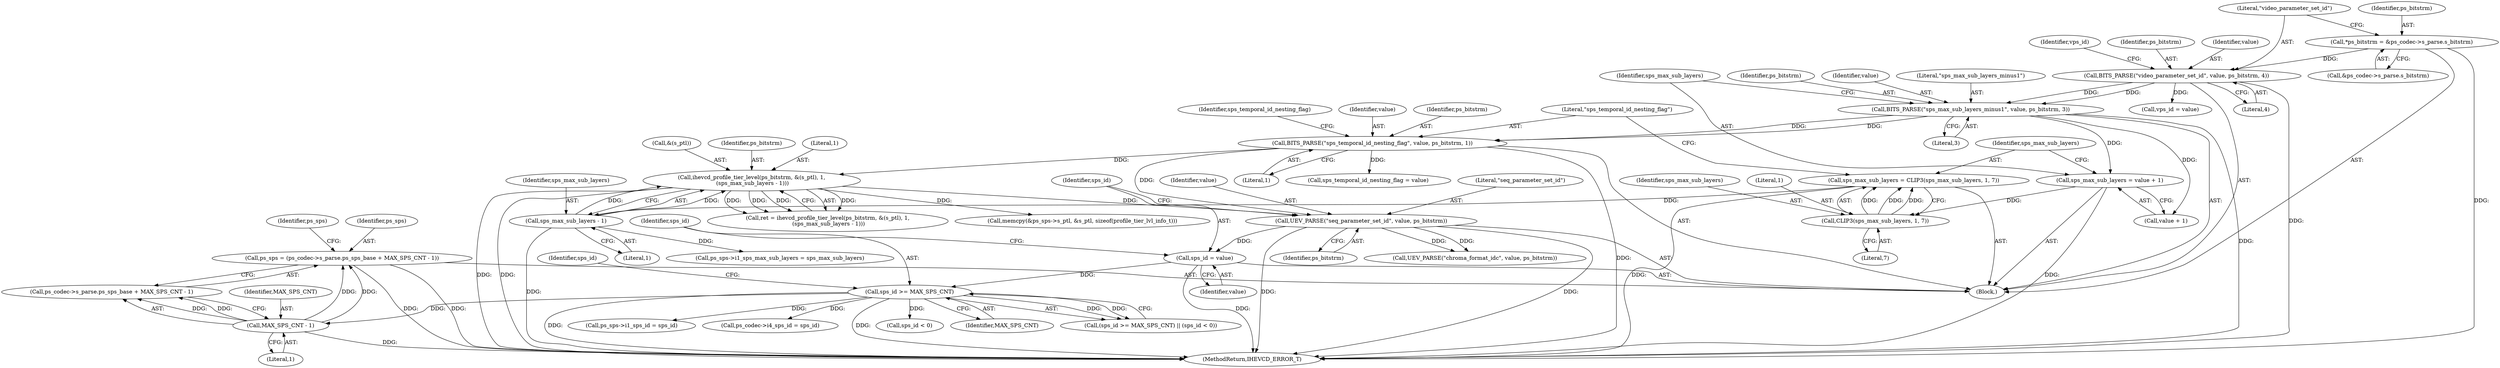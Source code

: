 digraph "0_Android_1ab5ce7e42feccd49e49752e6f58f9097ac5d254@pointer" {
"1000208" [label="(Call,ps_sps = (ps_codec->s_parse.ps_sps_base + MAX_SPS_CNT - 1))"];
"1000216" [label="(Call,MAX_SPS_CNT - 1)"];
"1000191" [label="(Call,sps_id >= MAX_SPS_CNT)"];
"1000186" [label="(Call,sps_id = value)"];
"1000182" [label="(Call,UEV_PARSE(\"seq_parameter_set_id\", value, ps_bitstrm))"];
"1000164" [label="(Call,BITS_PARSE(\"sps_temporal_id_nesting_flag\", value, ps_bitstrm, 1))"];
"1000148" [label="(Call,BITS_PARSE(\"sps_max_sub_layers_minus1\", value, ps_bitstrm, 3))"];
"1000132" [label="(Call,BITS_PARSE(\"video_parameter_set_id\", value, ps_bitstrm, 4))"];
"1000124" [label="(Call,*ps_bitstrm = &ps_codec->s_parse.s_bitstrm)"];
"1000174" [label="(Call,ihevcd_profile_tier_level(ps_bitstrm, &(s_ptl), 1,\n (sps_max_sub_layers - 1)))"];
"1000179" [label="(Call,sps_max_sub_layers - 1)"];
"1000158" [label="(Call,sps_max_sub_layers = CLIP3(sps_max_sub_layers, 1, 7))"];
"1000160" [label="(Call,CLIP3(sps_max_sub_layers, 1, 7))"];
"1000153" [label="(Call,sps_max_sub_layers = value + 1)"];
"1000125" [label="(Identifier,ps_bitstrm)"];
"1000218" [label="(Literal,1)"];
"1000175" [label="(Identifier,ps_bitstrm)"];
"1000178" [label="(Literal,1)"];
"1000161" [label="(Identifier,sps_max_sub_layers)"];
"1000194" [label="(Call,sps_id < 0)"];
"1000154" [label="(Identifier,sps_max_sub_layers)"];
"1000217" [label="(Identifier,MAX_SPS_CNT)"];
"1000181" [label="(Literal,1)"];
"1000126" [label="(Call,&ps_codec->s_parse.s_bitstrm)"];
"1000193" [label="(Identifier,MAX_SPS_CNT)"];
"1000136" [label="(Literal,4)"];
"1000186" [label="(Call,sps_id = value)"];
"1000138" [label="(Identifier,vps_id)"];
"1000159" [label="(Identifier,sps_max_sub_layers)"];
"1000155" [label="(Call,value + 1)"];
"1000124" [label="(Call,*ps_bitstrm = &ps_codec->s_parse.s_bitstrm)"];
"1000137" [label="(Call,vps_id = value)"];
"1000135" [label="(Identifier,ps_bitstrm)"];
"1000187" [label="(Identifier,sps_id)"];
"1000149" [label="(Literal,\"sps_max_sub_layers_minus1\")"];
"1000172" [label="(Call,ret = ihevcd_profile_tier_level(ps_bitstrm, &(s_ptl), 1,\n (sps_max_sub_layers - 1)))"];
"1000184" [label="(Identifier,value)"];
"1000209" [label="(Identifier,ps_sps)"];
"1000182" [label="(Call,UEV_PARSE(\"seq_parameter_set_id\", value, ps_bitstrm))"];
"1000163" [label="(Literal,7)"];
"1000244" [label="(Call,memcpy(&ps_sps->s_ptl, &s_ptl, sizeof(profile_tier_lvl_info_t)))"];
"1000210" [label="(Call,ps_codec->s_parse.ps_sps_base + MAX_SPS_CNT - 1)"];
"1000162" [label="(Literal,1)"];
"1000190" [label="(Call,(sps_id >= MAX_SPS_CNT) || (sps_id < 0))"];
"1000148" [label="(Call,BITS_PARSE(\"sps_max_sub_layers_minus1\", value, ps_bitstrm, 3))"];
"1000166" [label="(Identifier,value)"];
"1000160" [label="(Call,CLIP3(sps_max_sub_layers, 1, 7))"];
"1000176" [label="(Call,&(s_ptl))"];
"1001336" [label="(MethodReturn,IHEVCD_ERROR_T)"];
"1000174" [label="(Call,ihevcd_profile_tier_level(ps_bitstrm, &(s_ptl), 1,\n (sps_max_sub_layers - 1)))"];
"1000152" [label="(Literal,3)"];
"1000167" [label="(Identifier,ps_bitstrm)"];
"1000153" [label="(Call,sps_max_sub_layers = value + 1)"];
"1000164" [label="(Call,BITS_PARSE(\"sps_temporal_id_nesting_flag\", value, ps_bitstrm, 1))"];
"1000253" [label="(Call,UEV_PARSE(\"chroma_format_idc\", value, ps_bitstrm))"];
"1000170" [label="(Identifier,sps_temporal_id_nesting_flag)"];
"1000221" [label="(Identifier,ps_sps)"];
"1000151" [label="(Identifier,ps_bitstrm)"];
"1000195" [label="(Identifier,sps_id)"];
"1000219" [label="(Call,ps_sps->i1_sps_id = sps_id)"];
"1000168" [label="(Literal,1)"];
"1000158" [label="(Call,sps_max_sub_layers = CLIP3(sps_max_sub_layers, 1, 7))"];
"1000229" [label="(Call,ps_sps->i1_sps_max_sub_layers = sps_max_sub_layers)"];
"1000188" [label="(Identifier,value)"];
"1000132" [label="(Call,BITS_PARSE(\"video_parameter_set_id\", value, ps_bitstrm, 4))"];
"1000180" [label="(Identifier,sps_max_sub_layers)"];
"1000192" [label="(Identifier,sps_id)"];
"1000208" [label="(Call,ps_sps = (ps_codec->s_parse.ps_sps_base + MAX_SPS_CNT - 1))"];
"1000239" [label="(Call,ps_codec->i4_sps_id = sps_id)"];
"1000165" [label="(Literal,\"sps_temporal_id_nesting_flag\")"];
"1000134" [label="(Identifier,value)"];
"1000185" [label="(Identifier,ps_bitstrm)"];
"1000108" [label="(Block,)"];
"1000183" [label="(Literal,\"seq_parameter_set_id\")"];
"1000169" [label="(Call,sps_temporal_id_nesting_flag = value)"];
"1000150" [label="(Identifier,value)"];
"1000133" [label="(Literal,\"video_parameter_set_id\")"];
"1000179" [label="(Call,sps_max_sub_layers - 1)"];
"1000191" [label="(Call,sps_id >= MAX_SPS_CNT)"];
"1000216" [label="(Call,MAX_SPS_CNT - 1)"];
"1000208" -> "1000108"  [label="AST: "];
"1000208" -> "1000210"  [label="CFG: "];
"1000209" -> "1000208"  [label="AST: "];
"1000210" -> "1000208"  [label="AST: "];
"1000221" -> "1000208"  [label="CFG: "];
"1000208" -> "1001336"  [label="DDG: "];
"1000208" -> "1001336"  [label="DDG: "];
"1000216" -> "1000208"  [label="DDG: "];
"1000216" -> "1000208"  [label="DDG: "];
"1000216" -> "1000210"  [label="AST: "];
"1000216" -> "1000218"  [label="CFG: "];
"1000217" -> "1000216"  [label="AST: "];
"1000218" -> "1000216"  [label="AST: "];
"1000210" -> "1000216"  [label="CFG: "];
"1000216" -> "1001336"  [label="DDG: "];
"1000216" -> "1000210"  [label="DDG: "];
"1000216" -> "1000210"  [label="DDG: "];
"1000191" -> "1000216"  [label="DDG: "];
"1000191" -> "1000190"  [label="AST: "];
"1000191" -> "1000193"  [label="CFG: "];
"1000192" -> "1000191"  [label="AST: "];
"1000193" -> "1000191"  [label="AST: "];
"1000195" -> "1000191"  [label="CFG: "];
"1000190" -> "1000191"  [label="CFG: "];
"1000191" -> "1001336"  [label="DDG: "];
"1000191" -> "1001336"  [label="DDG: "];
"1000191" -> "1000190"  [label="DDG: "];
"1000191" -> "1000190"  [label="DDG: "];
"1000186" -> "1000191"  [label="DDG: "];
"1000191" -> "1000194"  [label="DDG: "];
"1000191" -> "1000219"  [label="DDG: "];
"1000191" -> "1000239"  [label="DDG: "];
"1000186" -> "1000108"  [label="AST: "];
"1000186" -> "1000188"  [label="CFG: "];
"1000187" -> "1000186"  [label="AST: "];
"1000188" -> "1000186"  [label="AST: "];
"1000192" -> "1000186"  [label="CFG: "];
"1000186" -> "1001336"  [label="DDG: "];
"1000182" -> "1000186"  [label="DDG: "];
"1000182" -> "1000108"  [label="AST: "];
"1000182" -> "1000185"  [label="CFG: "];
"1000183" -> "1000182"  [label="AST: "];
"1000184" -> "1000182"  [label="AST: "];
"1000185" -> "1000182"  [label="AST: "];
"1000187" -> "1000182"  [label="CFG: "];
"1000182" -> "1001336"  [label="DDG: "];
"1000182" -> "1001336"  [label="DDG: "];
"1000164" -> "1000182"  [label="DDG: "];
"1000174" -> "1000182"  [label="DDG: "];
"1000182" -> "1000253"  [label="DDG: "];
"1000182" -> "1000253"  [label="DDG: "];
"1000164" -> "1000108"  [label="AST: "];
"1000164" -> "1000168"  [label="CFG: "];
"1000165" -> "1000164"  [label="AST: "];
"1000166" -> "1000164"  [label="AST: "];
"1000167" -> "1000164"  [label="AST: "];
"1000168" -> "1000164"  [label="AST: "];
"1000170" -> "1000164"  [label="CFG: "];
"1000164" -> "1001336"  [label="DDG: "];
"1000148" -> "1000164"  [label="DDG: "];
"1000148" -> "1000164"  [label="DDG: "];
"1000164" -> "1000169"  [label="DDG: "];
"1000164" -> "1000174"  [label="DDG: "];
"1000148" -> "1000108"  [label="AST: "];
"1000148" -> "1000152"  [label="CFG: "];
"1000149" -> "1000148"  [label="AST: "];
"1000150" -> "1000148"  [label="AST: "];
"1000151" -> "1000148"  [label="AST: "];
"1000152" -> "1000148"  [label="AST: "];
"1000154" -> "1000148"  [label="CFG: "];
"1000148" -> "1001336"  [label="DDG: "];
"1000132" -> "1000148"  [label="DDG: "];
"1000132" -> "1000148"  [label="DDG: "];
"1000148" -> "1000153"  [label="DDG: "];
"1000148" -> "1000155"  [label="DDG: "];
"1000132" -> "1000108"  [label="AST: "];
"1000132" -> "1000136"  [label="CFG: "];
"1000133" -> "1000132"  [label="AST: "];
"1000134" -> "1000132"  [label="AST: "];
"1000135" -> "1000132"  [label="AST: "];
"1000136" -> "1000132"  [label="AST: "];
"1000138" -> "1000132"  [label="CFG: "];
"1000132" -> "1001336"  [label="DDG: "];
"1000124" -> "1000132"  [label="DDG: "];
"1000132" -> "1000137"  [label="DDG: "];
"1000124" -> "1000108"  [label="AST: "];
"1000124" -> "1000126"  [label="CFG: "];
"1000125" -> "1000124"  [label="AST: "];
"1000126" -> "1000124"  [label="AST: "];
"1000133" -> "1000124"  [label="CFG: "];
"1000124" -> "1001336"  [label="DDG: "];
"1000174" -> "1000172"  [label="AST: "];
"1000174" -> "1000179"  [label="CFG: "];
"1000175" -> "1000174"  [label="AST: "];
"1000176" -> "1000174"  [label="AST: "];
"1000178" -> "1000174"  [label="AST: "];
"1000179" -> "1000174"  [label="AST: "];
"1000172" -> "1000174"  [label="CFG: "];
"1000174" -> "1001336"  [label="DDG: "];
"1000174" -> "1001336"  [label="DDG: "];
"1000174" -> "1000172"  [label="DDG: "];
"1000174" -> "1000172"  [label="DDG: "];
"1000174" -> "1000172"  [label="DDG: "];
"1000174" -> "1000172"  [label="DDG: "];
"1000179" -> "1000174"  [label="DDG: "];
"1000179" -> "1000174"  [label="DDG: "];
"1000174" -> "1000244"  [label="DDG: "];
"1000179" -> "1000181"  [label="CFG: "];
"1000180" -> "1000179"  [label="AST: "];
"1000181" -> "1000179"  [label="AST: "];
"1000179" -> "1001336"  [label="DDG: "];
"1000158" -> "1000179"  [label="DDG: "];
"1000179" -> "1000229"  [label="DDG: "];
"1000158" -> "1000108"  [label="AST: "];
"1000158" -> "1000160"  [label="CFG: "];
"1000159" -> "1000158"  [label="AST: "];
"1000160" -> "1000158"  [label="AST: "];
"1000165" -> "1000158"  [label="CFG: "];
"1000158" -> "1001336"  [label="DDG: "];
"1000160" -> "1000158"  [label="DDG: "];
"1000160" -> "1000158"  [label="DDG: "];
"1000160" -> "1000158"  [label="DDG: "];
"1000160" -> "1000163"  [label="CFG: "];
"1000161" -> "1000160"  [label="AST: "];
"1000162" -> "1000160"  [label="AST: "];
"1000163" -> "1000160"  [label="AST: "];
"1000153" -> "1000160"  [label="DDG: "];
"1000153" -> "1000108"  [label="AST: "];
"1000153" -> "1000155"  [label="CFG: "];
"1000154" -> "1000153"  [label="AST: "];
"1000155" -> "1000153"  [label="AST: "];
"1000159" -> "1000153"  [label="CFG: "];
"1000153" -> "1001336"  [label="DDG: "];
}
